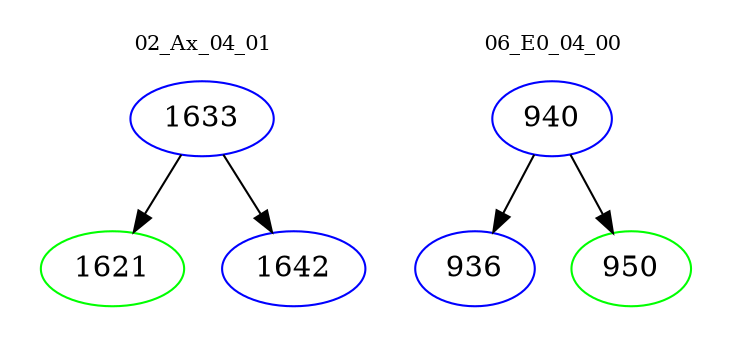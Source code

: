 digraph{
subgraph cluster_0 {
color = white
label = "02_Ax_04_01";
fontsize=10;
T0_1633 [label="1633", color="blue"]
T0_1633 -> T0_1621 [color="black"]
T0_1621 [label="1621", color="green"]
T0_1633 -> T0_1642 [color="black"]
T0_1642 [label="1642", color="blue"]
}
subgraph cluster_1 {
color = white
label = "06_E0_04_00";
fontsize=10;
T1_940 [label="940", color="blue"]
T1_940 -> T1_936 [color="black"]
T1_936 [label="936", color="blue"]
T1_940 -> T1_950 [color="black"]
T1_950 [label="950", color="green"]
}
}
